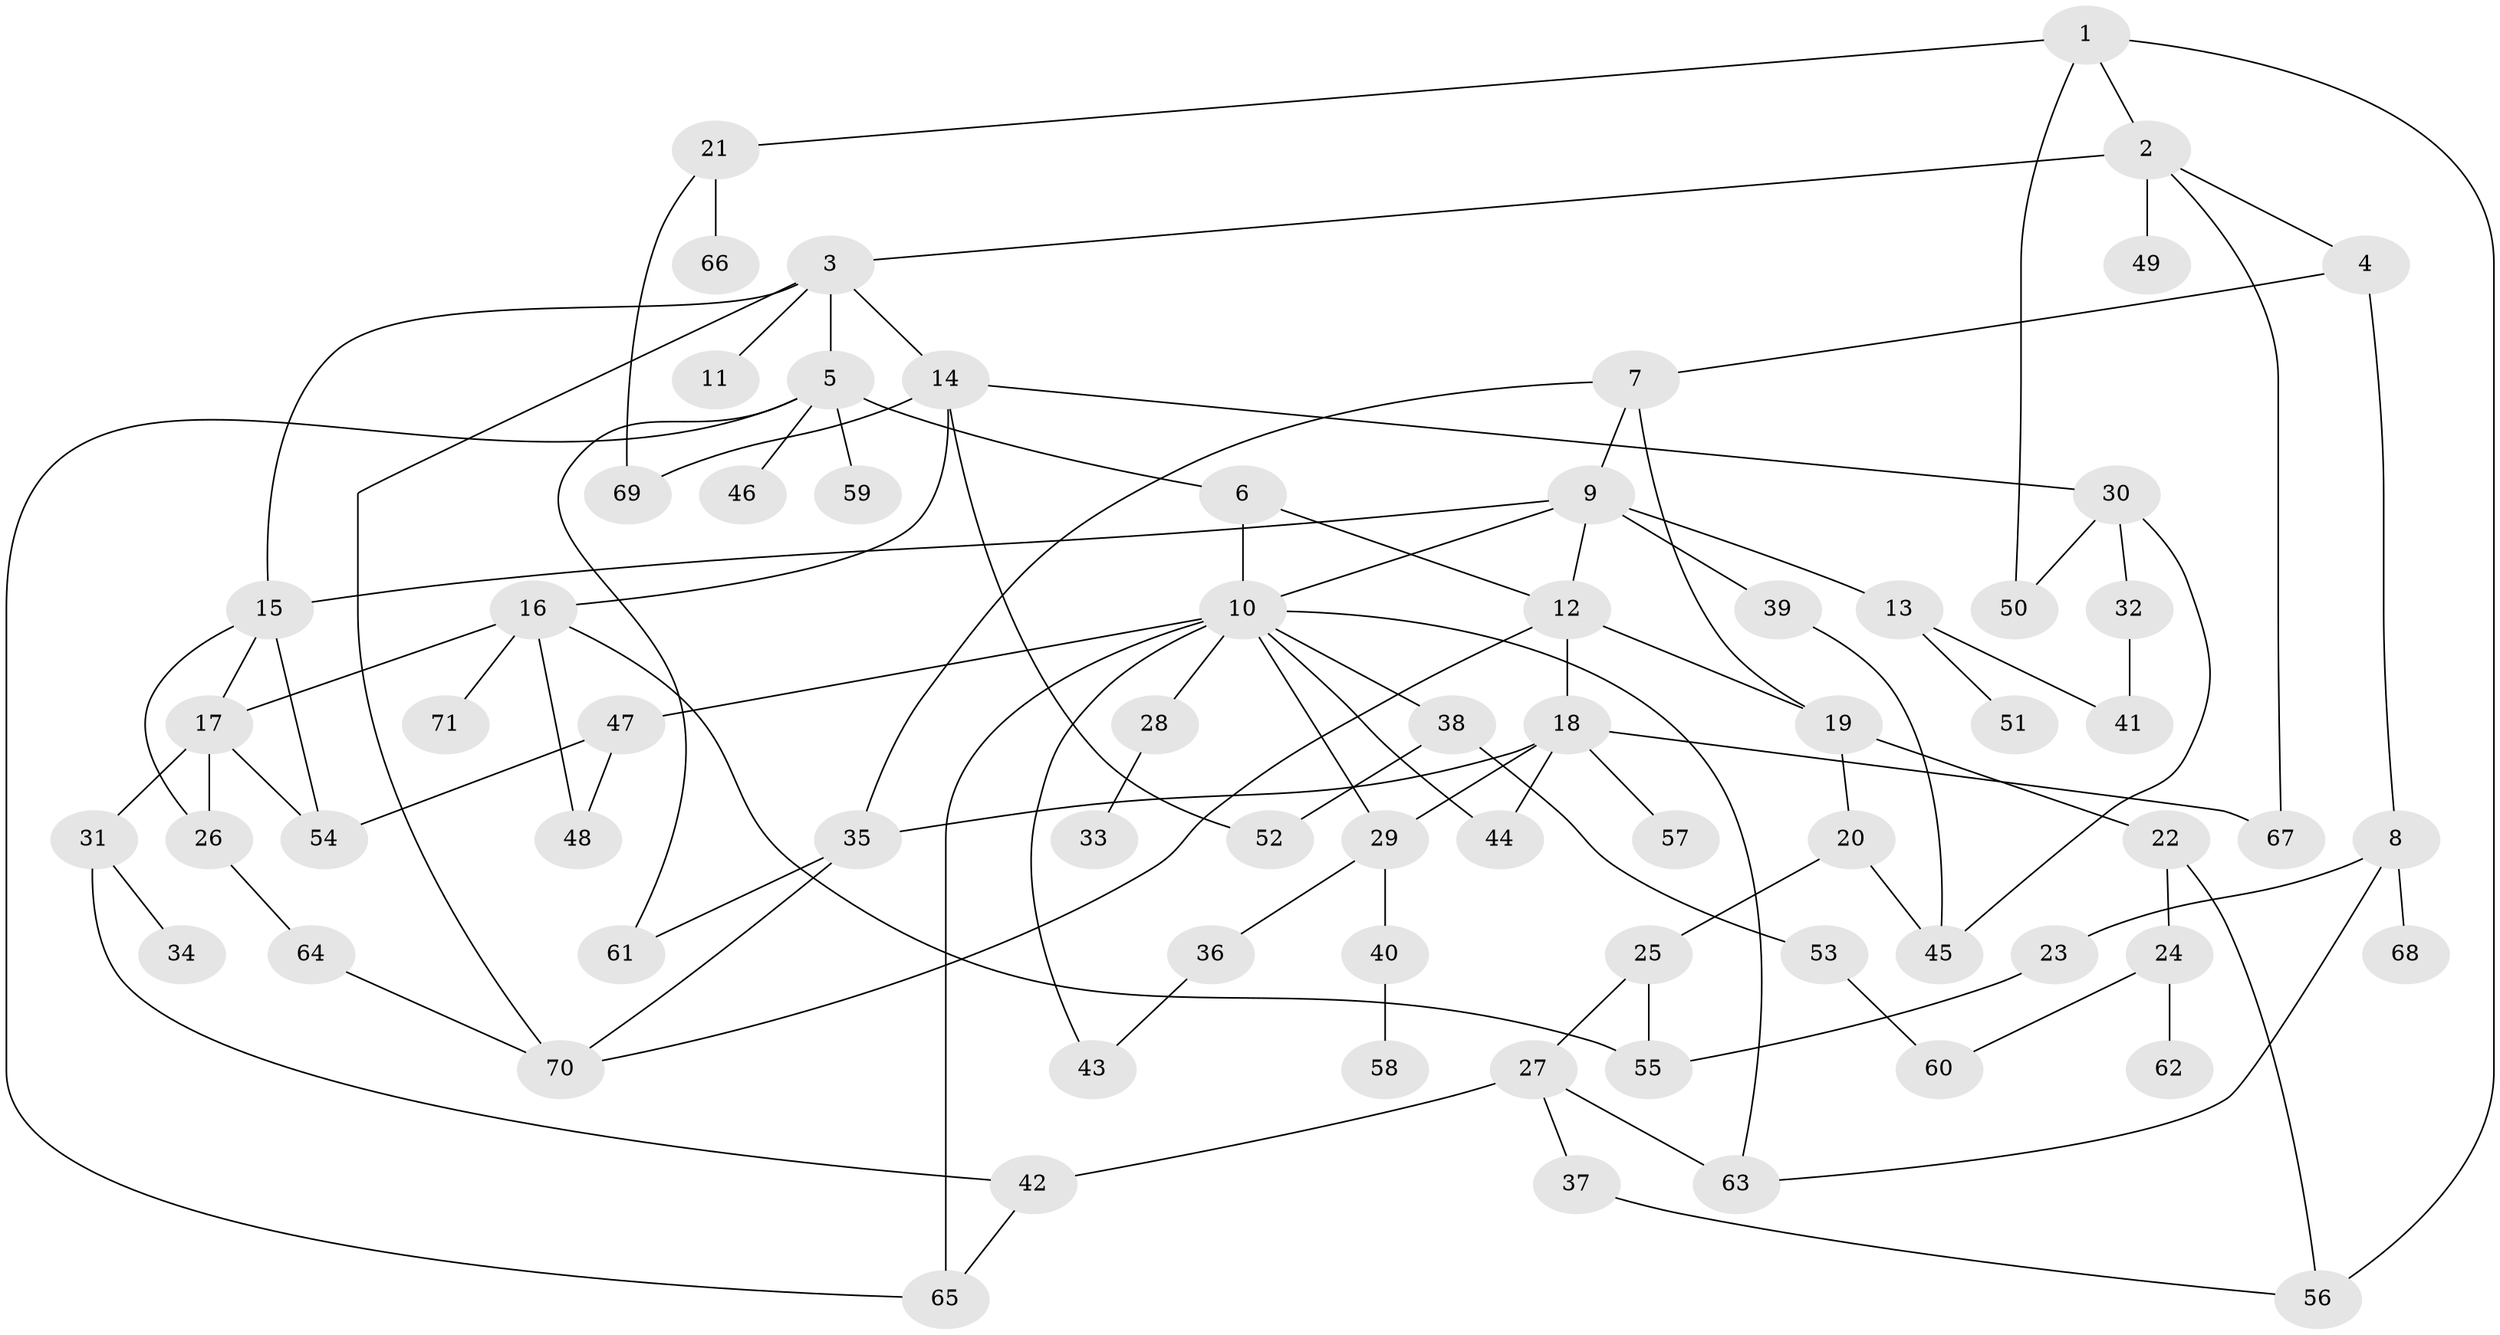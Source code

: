 // Generated by graph-tools (version 1.1) at 2025/49/03/09/25 03:49:15]
// undirected, 71 vertices, 104 edges
graph export_dot {
graph [start="1"]
  node [color=gray90,style=filled];
  1;
  2;
  3;
  4;
  5;
  6;
  7;
  8;
  9;
  10;
  11;
  12;
  13;
  14;
  15;
  16;
  17;
  18;
  19;
  20;
  21;
  22;
  23;
  24;
  25;
  26;
  27;
  28;
  29;
  30;
  31;
  32;
  33;
  34;
  35;
  36;
  37;
  38;
  39;
  40;
  41;
  42;
  43;
  44;
  45;
  46;
  47;
  48;
  49;
  50;
  51;
  52;
  53;
  54;
  55;
  56;
  57;
  58;
  59;
  60;
  61;
  62;
  63;
  64;
  65;
  66;
  67;
  68;
  69;
  70;
  71;
  1 -- 2;
  1 -- 21;
  1 -- 50;
  1 -- 56;
  2 -- 3;
  2 -- 4;
  2 -- 49;
  2 -- 67;
  3 -- 5;
  3 -- 11;
  3 -- 14;
  3 -- 15;
  3 -- 70;
  4 -- 7;
  4 -- 8;
  5 -- 6;
  5 -- 46;
  5 -- 59;
  5 -- 61;
  5 -- 65;
  6 -- 10;
  6 -- 12;
  7 -- 9;
  7 -- 35;
  7 -- 19;
  8 -- 23;
  8 -- 68;
  8 -- 63;
  9 -- 13;
  9 -- 39;
  9 -- 10;
  9 -- 15;
  9 -- 12;
  10 -- 28;
  10 -- 29;
  10 -- 38;
  10 -- 43;
  10 -- 44;
  10 -- 47;
  10 -- 63;
  10 -- 65;
  12 -- 18;
  12 -- 19;
  12 -- 70;
  13 -- 51;
  13 -- 41;
  14 -- 16;
  14 -- 30;
  14 -- 69;
  14 -- 52;
  15 -- 17;
  15 -- 54;
  15 -- 26;
  16 -- 17;
  16 -- 71;
  16 -- 55;
  16 -- 48;
  17 -- 26;
  17 -- 31;
  17 -- 54;
  18 -- 35;
  18 -- 57;
  18 -- 29;
  18 -- 67;
  18 -- 44;
  19 -- 20;
  19 -- 22;
  20 -- 25;
  20 -- 45;
  21 -- 66;
  21 -- 69;
  22 -- 24;
  22 -- 56;
  23 -- 55;
  24 -- 60;
  24 -- 62;
  25 -- 27;
  25 -- 55;
  26 -- 64;
  27 -- 37;
  27 -- 42;
  27 -- 63;
  28 -- 33;
  29 -- 36;
  29 -- 40;
  30 -- 32;
  30 -- 50;
  30 -- 45;
  31 -- 34;
  31 -- 42;
  32 -- 41;
  35 -- 61;
  35 -- 70;
  36 -- 43;
  37 -- 56;
  38 -- 52;
  38 -- 53;
  39 -- 45;
  40 -- 58;
  42 -- 65;
  47 -- 48;
  47 -- 54;
  53 -- 60;
  64 -- 70;
}
